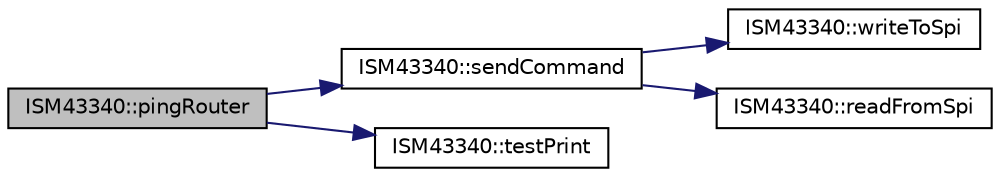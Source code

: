 digraph "ISM43340::pingRouter"
{
  edge [fontname="Helvetica",fontsize="10",labelfontname="Helvetica",labelfontsize="10"];
  node [fontname="Helvetica",fontsize="10",shape=record];
  rankdir="LR";
  Node14 [label="ISM43340::pingRouter",height=0.2,width=0.4,color="black", fillcolor="grey75", style="filled", fontcolor="black"];
  Node14 -> Node15 [color="midnightblue",fontsize="10",style="solid",fontname="Helvetica"];
  Node15 [label="ISM43340::sendCommand",height=0.2,width=0.4,color="black", fillcolor="white", style="filled",URL="$class_i_s_m43340.html#a55f5fa5d826f8056d5f7d43f43a55691",tooltip="Base send command function. "];
  Node15 -> Node16 [color="midnightblue",fontsize="10",style="solid",fontname="Helvetica"];
  Node16 [label="ISM43340::writeToSpi",height=0.2,width=0.4,color="black", fillcolor="white", style="filled",URL="$class_i_s_m43340.html#a6f39b288c0a4ecde7c0bbf5bf73302ad",tooltip="Write the byte array to the spi bus. "];
  Node15 -> Node17 [color="midnightblue",fontsize="10",style="solid",fontname="Helvetica"];
  Node17 [label="ISM43340::readFromSpi",height=0.2,width=0.4,color="black", fillcolor="white", style="filled",URL="$class_i_s_m43340.html#ae3999e5b5745b81fbc6e10992bf0cd5c",tooltip="Blocking read from the SPI bus. "];
  Node14 -> Node18 [color="midnightblue",fontsize="10",style="solid",fontname="Helvetica"];
  Node18 [label="ISM43340::testPrint",height=0.2,width=0.4,color="black", fillcolor="white", style="filled",URL="$class_i_s_m43340.html#a9d4a7334f5c290f607e1c056b7e24e9e"];
}
